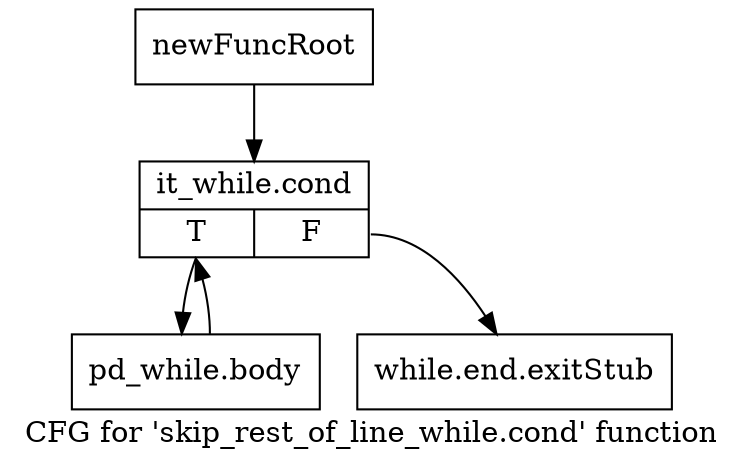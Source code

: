 digraph "CFG for 'skip_rest_of_line_while.cond' function" {
	label="CFG for 'skip_rest_of_line_while.cond' function";

	Node0xa1f0910 [shape=record,label="{newFuncRoot}"];
	Node0xa1f0910 -> Node0xa1f09b0;
	Node0xa1f0960 [shape=record,label="{while.end.exitStub}"];
	Node0xa1f09b0 [shape=record,label="{it_while.cond|{<s0>T|<s1>F}}"];
	Node0xa1f09b0:s0 -> Node0xa1f0a00;
	Node0xa1f09b0:s1 -> Node0xa1f0960;
	Node0xa1f0a00 [shape=record,label="{pd_while.body}"];
	Node0xa1f0a00 -> Node0xa1f09b0;
}
